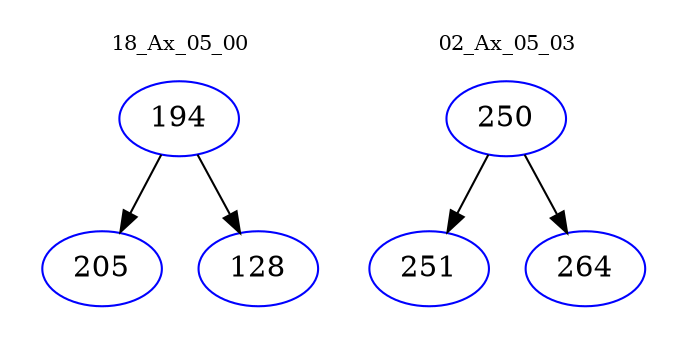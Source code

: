 digraph{
subgraph cluster_0 {
color = white
label = "18_Ax_05_00";
fontsize=10;
T0_194 [label="194", color="blue"]
T0_194 -> T0_205 [color="black"]
T0_205 [label="205", color="blue"]
T0_194 -> T0_128 [color="black"]
T0_128 [label="128", color="blue"]
}
subgraph cluster_1 {
color = white
label = "02_Ax_05_03";
fontsize=10;
T1_250 [label="250", color="blue"]
T1_250 -> T1_251 [color="black"]
T1_251 [label="251", color="blue"]
T1_250 -> T1_264 [color="black"]
T1_264 [label="264", color="blue"]
}
}
